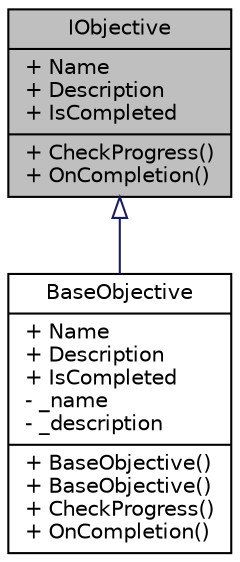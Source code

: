 digraph "IObjective"
{
 // INTERACTIVE_SVG=YES
  edge [fontname="Helvetica",fontsize="10",labelfontname="Helvetica",labelfontsize="10"];
  node [fontname="Helvetica",fontsize="10",shape=record];
  Node1 [label="{IObjective\n|+ Name\l+ Description\l+ IsCompleted\l|+ CheckProgress()\l+ OnCompletion()\l}",height=0.2,width=0.4,color="black", fillcolor="grey75", style="filled" fontcolor="black"];
  Node1 -> Node2 [dir="back",color="midnightblue",fontsize="10",style="solid",arrowtail="onormal",fontname="Helvetica"];
  Node2 [label="{BaseObjective\n|+ Name\l+ Description\l+ IsCompleted\l- _name\l- _description\l|+ BaseObjective()\l+ BaseObjective()\l+ CheckProgress()\l+ OnCompletion()\l}",height=0.2,width=0.4,color="black", fillcolor="white", style="filled",URL="$dd/d14/class_action_rpg_kit_1_1_story_1_1_quest_1_1_base_objective.xhtml"];
}
